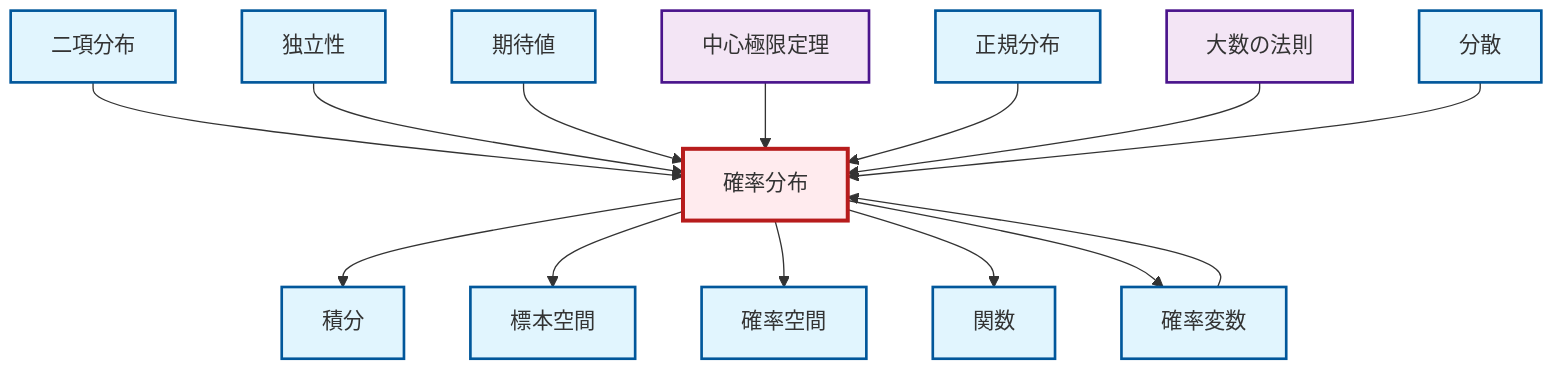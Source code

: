 graph TD
    classDef definition fill:#e1f5fe,stroke:#01579b,stroke-width:2px
    classDef theorem fill:#f3e5f5,stroke:#4a148c,stroke-width:2px
    classDef axiom fill:#fff3e0,stroke:#e65100,stroke-width:2px
    classDef example fill:#e8f5e9,stroke:#1b5e20,stroke-width:2px
    classDef current fill:#ffebee,stroke:#b71c1c,stroke-width:3px
    thm-central-limit["中心極限定理"]:::theorem
    def-binomial-distribution["二項分布"]:::definition
    def-probability-space["確率空間"]:::definition
    def-integral["積分"]:::definition
    def-random-variable["確率変数"]:::definition
    def-sample-space["標本空間"]:::definition
    thm-law-of-large-numbers["大数の法則"]:::theorem
    def-function["関数"]:::definition
    def-expectation["期待値"]:::definition
    def-normal-distribution["正規分布"]:::definition
    def-probability-distribution["確率分布"]:::definition
    def-variance["分散"]:::definition
    def-independence["独立性"]:::definition
    def-binomial-distribution --> def-probability-distribution
    def-probability-distribution --> def-integral
    def-independence --> def-probability-distribution
    def-expectation --> def-probability-distribution
    def-random-variable --> def-probability-distribution
    def-probability-distribution --> def-sample-space
    thm-central-limit --> def-probability-distribution
    def-normal-distribution --> def-probability-distribution
    def-probability-distribution --> def-probability-space
    thm-law-of-large-numbers --> def-probability-distribution
    def-probability-distribution --> def-function
    def-variance --> def-probability-distribution
    def-probability-distribution --> def-random-variable
    class def-probability-distribution current